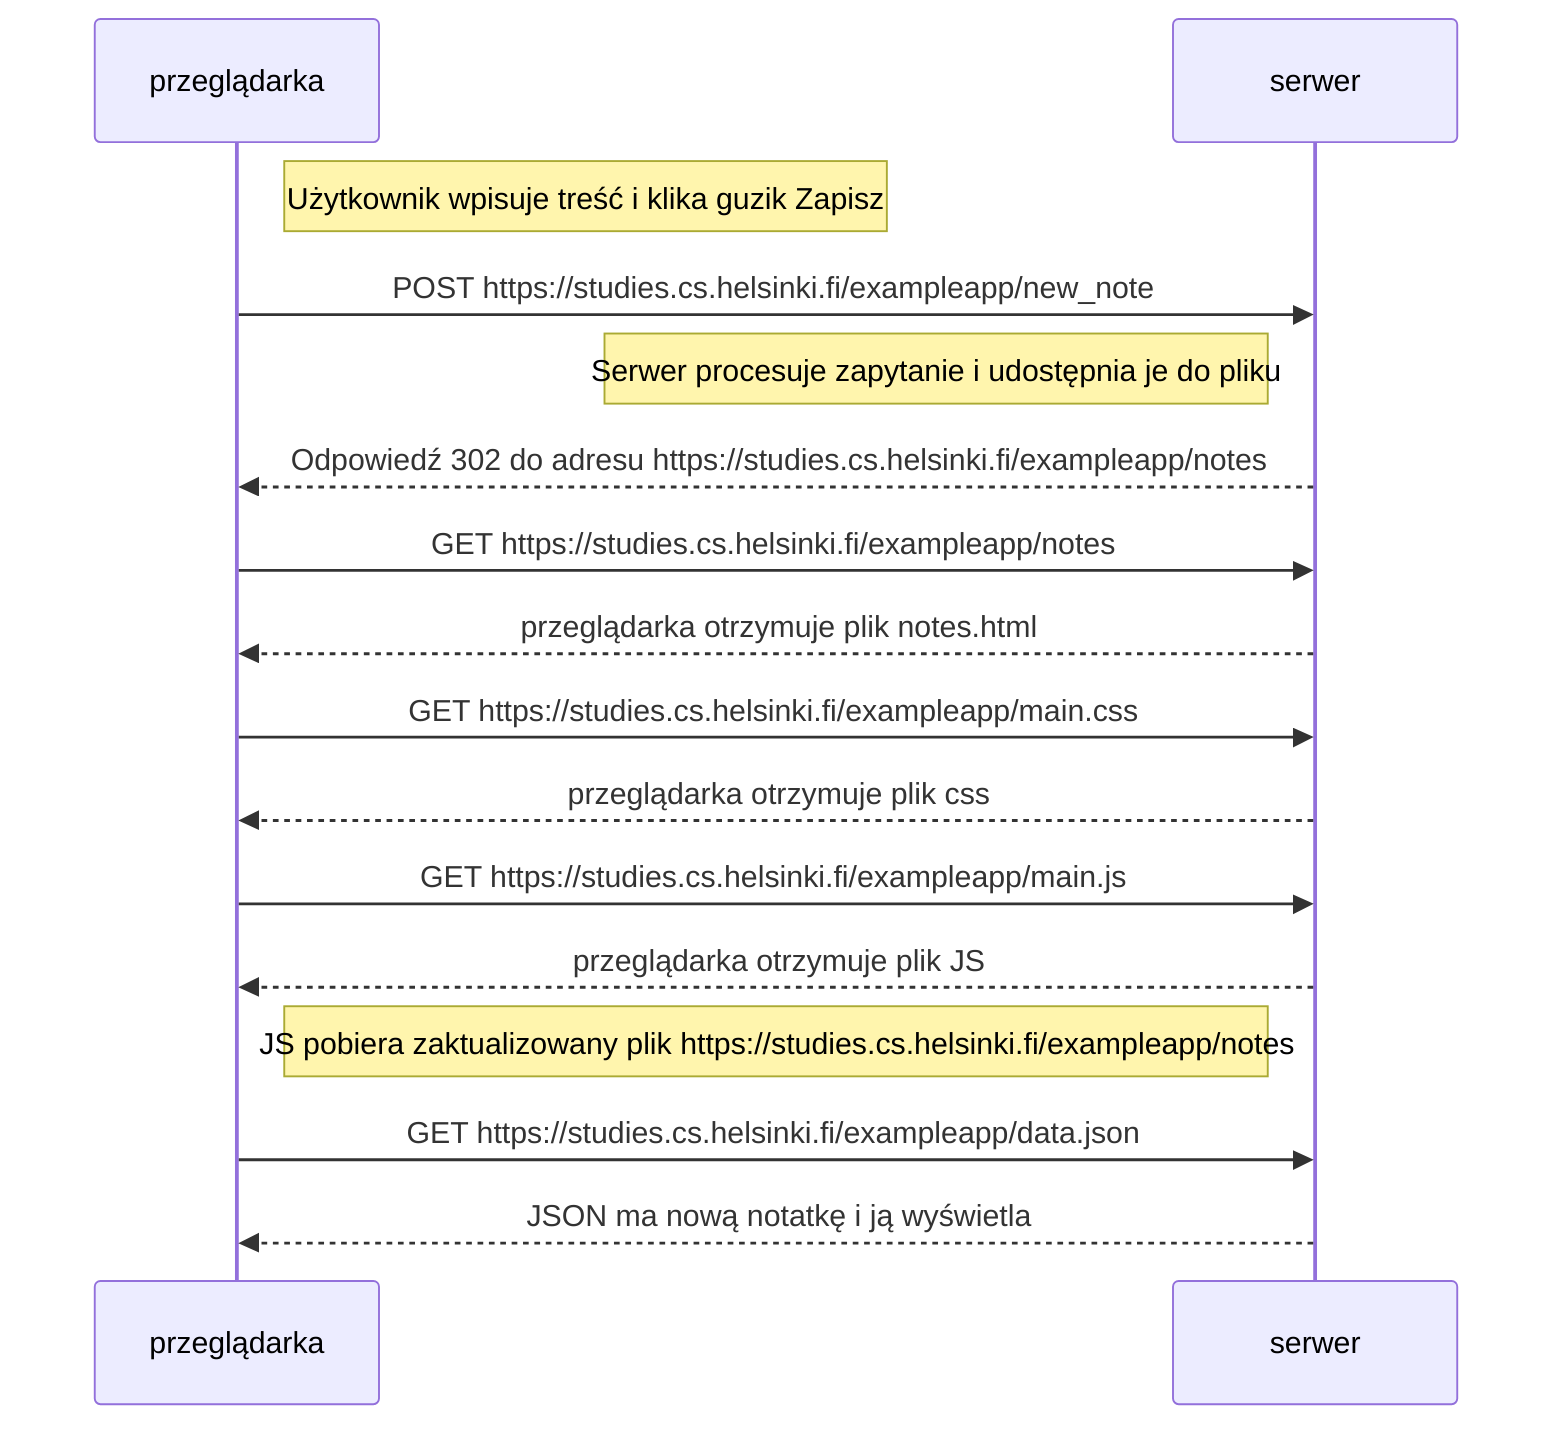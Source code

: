 sequenceDiagram
    participant przeglądarka
    participant serwer

    Note right of przeglądarka: Użytkownik wpisuje treść i klika guzik Zapisz
    przeglądarka->>serwer: POST https://studies.cs.helsinki.fi/exampleapp/new_note
    Note left of serwer: Serwer procesuje zapytanie i udostępnia je do pliku
    serwer-->>przeglądarka: Odpowiedź 302 do adresu https://studies.cs.helsinki.fi/exampleapp/notes
    przeglądarka->>serwer: GET https://studies.cs.helsinki.fi/exampleapp/notes
    serwer-->>przeglądarka: przeglądarka otrzymuje plik notes.html
    przeglądarka->>serwer: GET https://studies.cs.helsinki.fi/exampleapp/main.css
    serwer-->>przeglądarka: przeglądarka otrzymuje plik css
    przeglądarka->>serwer: GET https://studies.cs.helsinki.fi/exampleapp/main.js
    serwer-->>przeglądarka: przeglądarka otrzymuje plik JS
    Note right of przeglądarka: JS pobiera zaktualizowany plik https://studies.cs.helsinki.fi/exampleapp/notes
    przeglądarka->>serwer: GET https://studies.cs.helsinki.fi/exampleapp/data.json
    serwer-->>przeglądarka: JSON ma nową notatkę i ją wyświetla
